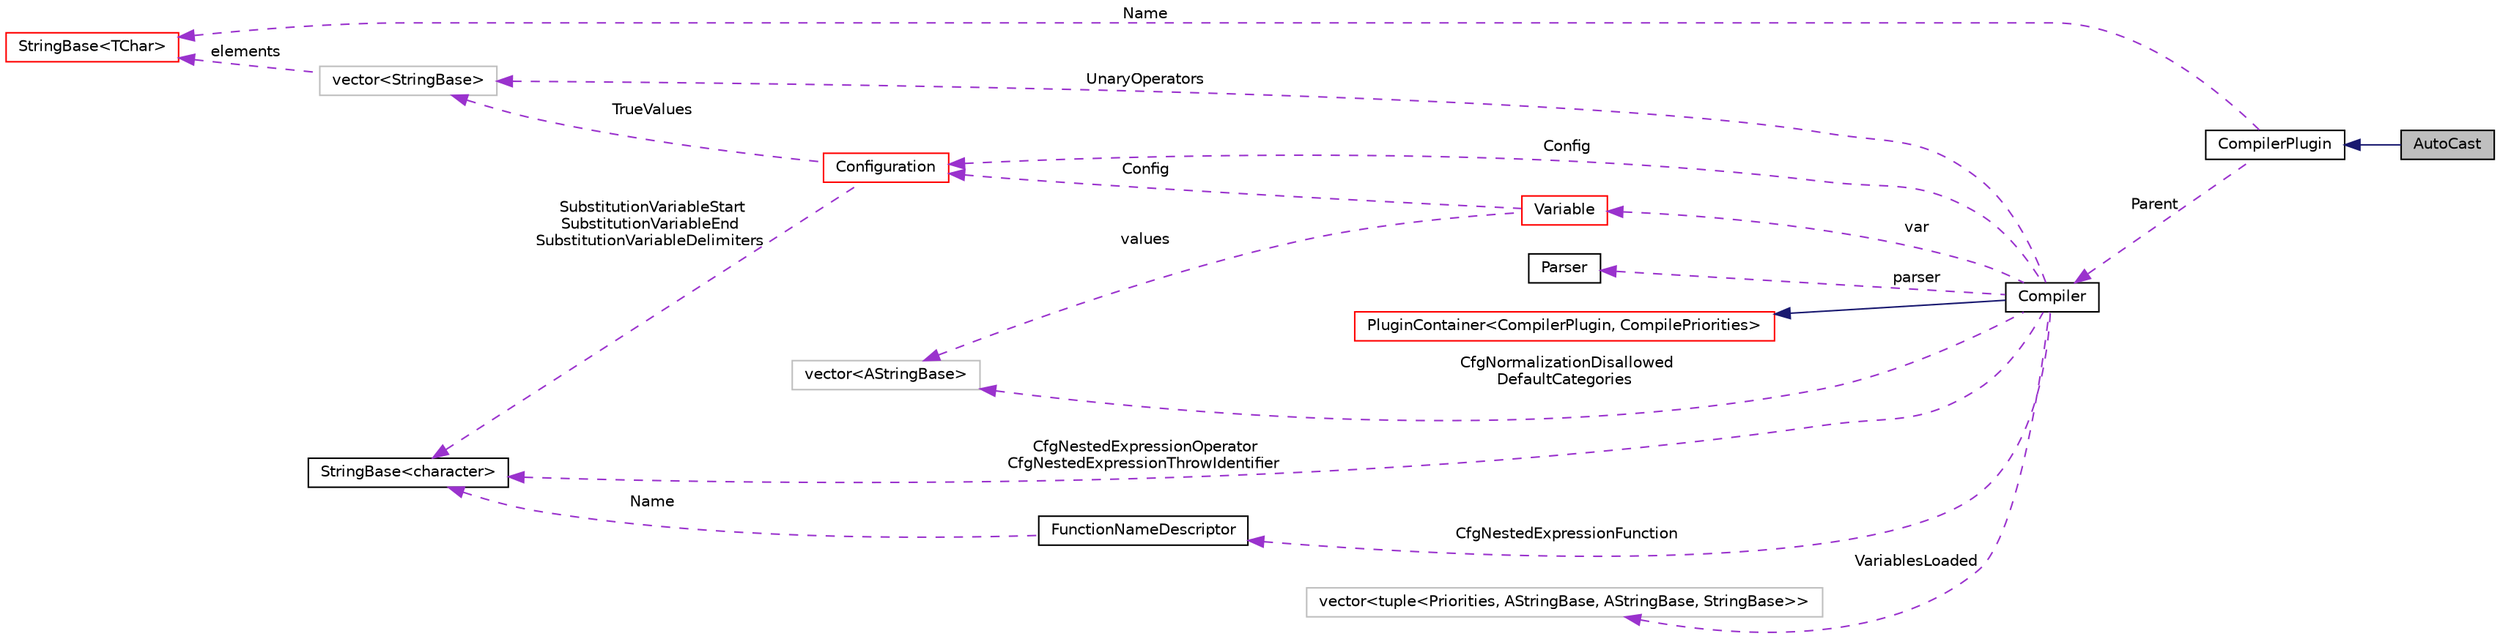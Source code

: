 digraph "AutoCast"
{
  edge [fontname="Helvetica",fontsize="10",labelfontname="Helvetica",labelfontsize="10"];
  node [fontname="Helvetica",fontsize="10",shape=record];
  rankdir="LR";
  Node2 [label="AutoCast",height=0.2,width=0.4,color="black", fillcolor="grey75", style="filled", fontcolor="black"];
  Node5 [label="PluginContainer\<CompilerPlugin, CompilePriorities\>",height=0.2,width=0.4,color="red", fillcolor="white", style="filled",URL="$classaworx_1_1lib_1_1util_1_1PluginContainer.html"];
  Node22 [label="vector\<AStringBase\>",height=0.2,width=0.4,color="grey75", fillcolor="white", style="filled"];
  Node30 [label="vector\<StringBase\>",height=0.2,width=0.4,color="grey75", fillcolor="white", style="filled"];
  Node35 [label="vector\<tuple\<Priorities, AStringBase, AStringBase, StringBase\>\>",height=0.2,width=0.4,color="grey75", fillcolor="white", style="filled"];
  Node20 [label="StringBase\<character\>",height=0.2,width=0.4,color="black", fillcolor="white", style="filled",URL="$classaworx_1_1lib_1_1strings_1_1StringBase.html"];
  Node31 [label="StringBase\<TChar\>",height=0.2,width=0.4,color="red", fillcolor="white", style="filled",URL="$classaworx_1_1lib_1_1strings_1_1StringBase.html"];
  Node3 -> Node2 [dir="back",color="midnightblue",fontsize="10",style="solid",fontname="Helvetica"];
  Node4 -> Node3 [dir="back",color="darkorchid3",fontsize="10",style="dashed",label=" Parent" ,fontname="Helvetica"];
  Node5 -> Node4 [dir="back",color="midnightblue",fontsize="10",style="solid",fontname="Helvetica"];
  Node20 -> Node4 [dir="back",color="darkorchid3",fontsize="10",style="dashed",label=" CfgNestedExpressionOperator\nCfgNestedExpressionThrowIdentifier" ,fontname="Helvetica"];
  Node20 -> Node25 [dir="back",color="darkorchid3",fontsize="10",style="dashed",label=" SubstitutionVariableStart\nSubstitutionVariableEnd\nSubstitutionVariableDelimiters" ,fontname="Helvetica"];
  Node20 -> Node36 [dir="back",color="darkorchid3",fontsize="10",style="dashed",label=" Name" ,fontname="Helvetica"];
  Node21 -> Node4 [dir="back",color="darkorchid3",fontsize="10",style="dashed",label=" parser" ,fontname="Helvetica"];
  Node22 -> Node4 [dir="back",color="darkorchid3",fontsize="10",style="dashed",label=" CfgNormalizationDisallowed\nDefaultCategories" ,fontname="Helvetica"];
  Node22 -> Node24 [dir="back",color="darkorchid3",fontsize="10",style="dashed",label=" values" ,fontname="Helvetica"];
  Node24 -> Node4 [dir="back",color="darkorchid3",fontsize="10",style="dashed",label=" var" ,fontname="Helvetica"];
  Node25 -> Node4 [dir="back",color="darkorchid3",fontsize="10",style="dashed",label=" Config" ,fontname="Helvetica"];
  Node25 -> Node24 [dir="back",color="darkorchid3",fontsize="10",style="dashed",label=" Config" ,fontname="Helvetica"];
  Node30 -> Node4 [dir="back",color="darkorchid3",fontsize="10",style="dashed",label=" UnaryOperators" ,fontname="Helvetica"];
  Node30 -> Node25 [dir="back",color="darkorchid3",fontsize="10",style="dashed",label=" TrueValues" ,fontname="Helvetica"];
  Node31 -> Node3 [dir="back",color="darkorchid3",fontsize="10",style="dashed",label=" Name" ,fontname="Helvetica"];
  Node31 -> Node30 [dir="back",color="darkorchid3",fontsize="10",style="dashed",label=" elements" ,fontname="Helvetica"];
  Node35 -> Node4 [dir="back",color="darkorchid3",fontsize="10",style="dashed",label=" VariablesLoaded" ,fontname="Helvetica"];
  Node36 -> Node4 [dir="back",color="darkorchid3",fontsize="10",style="dashed",label=" CfgNestedExpressionFunction" ,fontname="Helvetica"];
  Node3 [label="CompilerPlugin",height=0.2,width=0.4,color="black", fillcolor="white", style="filled",URL="$structaworx_1_1lib_1_1expressions_1_1CompilerPlugin.html"];
  Node4 [label="Compiler",height=0.2,width=0.4,color="black", fillcolor="white", style="filled",URL="$classaworx_1_1lib_1_1expressions_1_1Compiler.html"];
  Node21 [label="Parser",height=0.2,width=0.4,color="black", fillcolor="white", style="filled",URL="$structaworx_1_1lib_1_1expressions_1_1detail_1_1Parser.html"];
  Node24 [label="Variable",height=0.2,width=0.4,color="red", fillcolor="white", style="filled",URL="$classaworx_1_1lib_1_1config_1_1Variable.html"];
  Node25 [label="Configuration",height=0.2,width=0.4,color="red", fillcolor="white", style="filled",URL="$classaworx_1_1lib_1_1config_1_1Configuration.html"];
  Node36 [label="FunctionNameDescriptor",height=0.2,width=0.4,color="black", fillcolor="white", style="filled",URL="$structaworx_1_1lib_1_1expressions_1_1FunctionNameDescriptor.html"];
}

